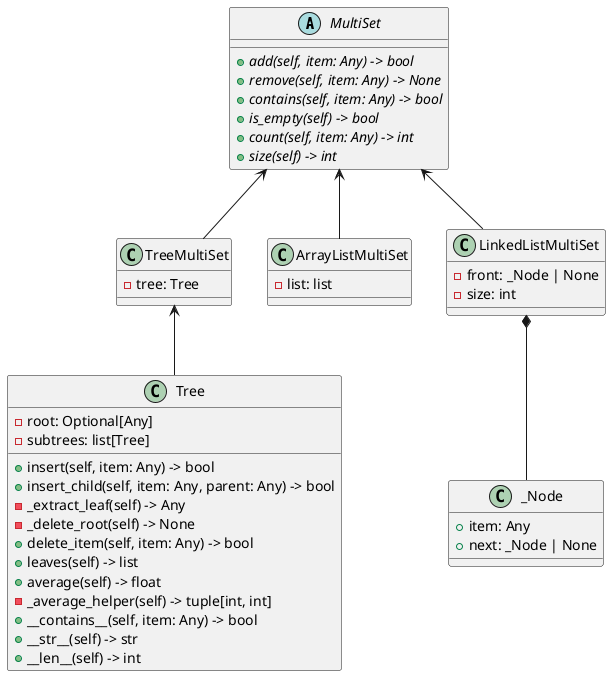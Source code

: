 @startuml
abstract class MultiSet {

{abstract} + add(self, item: Any) -> bool
{abstract} + remove(self, item: Any) -> None
{abstract} + contains(self, item: Any) -> bool
{abstract} + is_empty(self) -> bool
{abstract} + count(self, item: Any) -> int
{abstract} + size(self) -> int
}

class TreeMultiSet {

-tree: Tree


}

class Tree {
-root: Optional[Any]
-subtrees: list[Tree]

+ insert(self, item: Any) -> bool
+ insert_child(self, item: Any, parent: Any) -> bool
- _extract_leaf(self) -> Any
- _delete_root(self) -> None
+ delete_item(self, item: Any) -> bool
+ leaves(self) -> list
+ average(self) -> float
- _average_helper(self) -> tuple[int, int]
+ __contains__(self, item: Any) -> bool
+ __str__(self) -> str
+ __len__(self) -> int
}

class ArrayListMultiSet {
-list: list

}

class LinkedListMultiSet {

-front: _Node | None
-size: int

}

class _Node {

+item: Any
+next: _Node | None

}

MultiSet <-- TreeMultiSet
MultiSet <-- ArrayListMultiSet
MultiSet <-- LinkedListMultiSet
LinkedListMultiSet *-- _Node
TreeMultiSet <-- Tree

@enduml